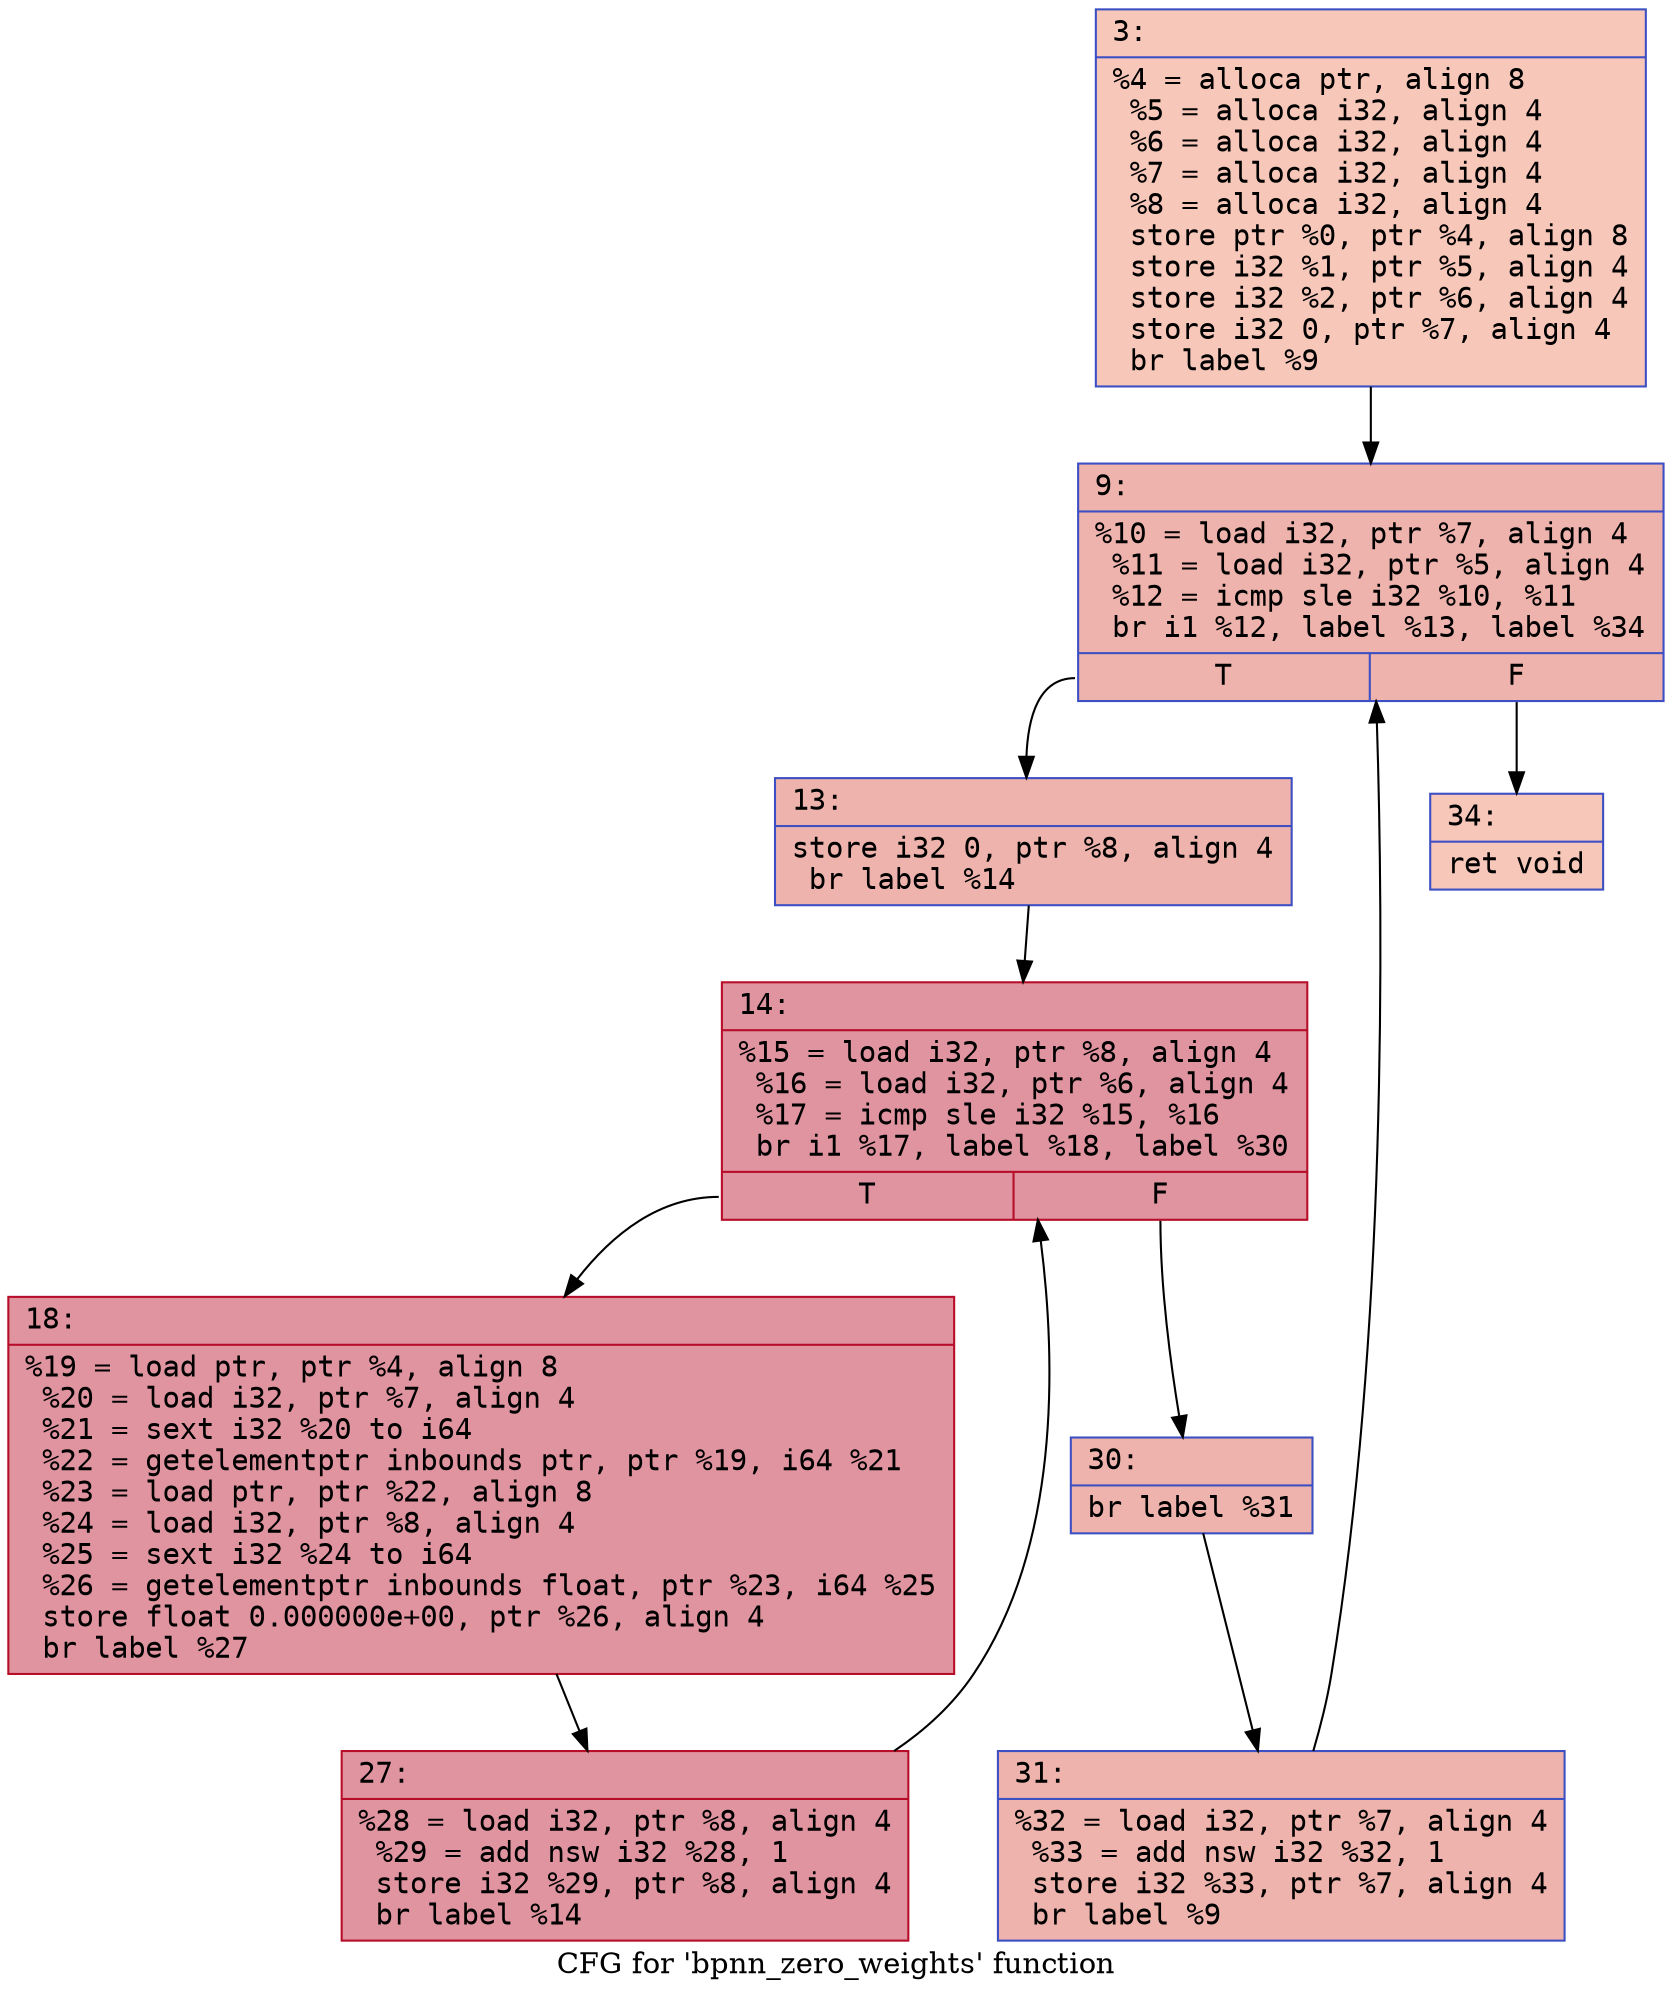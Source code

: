 digraph "CFG for 'bpnn_zero_weights' function" {
	label="CFG for 'bpnn_zero_weights' function";

	Node0x6000032dead0 [shape=record,color="#3d50c3ff", style=filled, fillcolor="#ec7f6370" fontname="Courier",label="{3:\l|  %4 = alloca ptr, align 8\l  %5 = alloca i32, align 4\l  %6 = alloca i32, align 4\l  %7 = alloca i32, align 4\l  %8 = alloca i32, align 4\l  store ptr %0, ptr %4, align 8\l  store i32 %1, ptr %5, align 4\l  store i32 %2, ptr %6, align 4\l  store i32 0, ptr %7, align 4\l  br label %9\l}"];
	Node0x6000032dead0 -> Node0x6000032deb20[tooltip="3 -> 9\nProbability 100.00%" ];
	Node0x6000032deb20 [shape=record,color="#3d50c3ff", style=filled, fillcolor="#d6524470" fontname="Courier",label="{9:\l|  %10 = load i32, ptr %7, align 4\l  %11 = load i32, ptr %5, align 4\l  %12 = icmp sle i32 %10, %11\l  br i1 %12, label %13, label %34\l|{<s0>T|<s1>F}}"];
	Node0x6000032deb20:s0 -> Node0x6000032deb70[tooltip="9 -> 13\nProbability 96.88%" ];
	Node0x6000032deb20:s1 -> Node0x6000032ded50[tooltip="9 -> 34\nProbability 3.12%" ];
	Node0x6000032deb70 [shape=record,color="#3d50c3ff", style=filled, fillcolor="#d6524470" fontname="Courier",label="{13:\l|  store i32 0, ptr %8, align 4\l  br label %14\l}"];
	Node0x6000032deb70 -> Node0x6000032debc0[tooltip="13 -> 14\nProbability 100.00%" ];
	Node0x6000032debc0 [shape=record,color="#b70d28ff", style=filled, fillcolor="#b70d2870" fontname="Courier",label="{14:\l|  %15 = load i32, ptr %8, align 4\l  %16 = load i32, ptr %6, align 4\l  %17 = icmp sle i32 %15, %16\l  br i1 %17, label %18, label %30\l|{<s0>T|<s1>F}}"];
	Node0x6000032debc0:s0 -> Node0x6000032dec10[tooltip="14 -> 18\nProbability 96.88%" ];
	Node0x6000032debc0:s1 -> Node0x6000032decb0[tooltip="14 -> 30\nProbability 3.12%" ];
	Node0x6000032dec10 [shape=record,color="#b70d28ff", style=filled, fillcolor="#b70d2870" fontname="Courier",label="{18:\l|  %19 = load ptr, ptr %4, align 8\l  %20 = load i32, ptr %7, align 4\l  %21 = sext i32 %20 to i64\l  %22 = getelementptr inbounds ptr, ptr %19, i64 %21\l  %23 = load ptr, ptr %22, align 8\l  %24 = load i32, ptr %8, align 4\l  %25 = sext i32 %24 to i64\l  %26 = getelementptr inbounds float, ptr %23, i64 %25\l  store float 0.000000e+00, ptr %26, align 4\l  br label %27\l}"];
	Node0x6000032dec10 -> Node0x6000032dec60[tooltip="18 -> 27\nProbability 100.00%" ];
	Node0x6000032dec60 [shape=record,color="#b70d28ff", style=filled, fillcolor="#b70d2870" fontname="Courier",label="{27:\l|  %28 = load i32, ptr %8, align 4\l  %29 = add nsw i32 %28, 1\l  store i32 %29, ptr %8, align 4\l  br label %14\l}"];
	Node0x6000032dec60 -> Node0x6000032debc0[tooltip="27 -> 14\nProbability 100.00%" ];
	Node0x6000032decb0 [shape=record,color="#3d50c3ff", style=filled, fillcolor="#d6524470" fontname="Courier",label="{30:\l|  br label %31\l}"];
	Node0x6000032decb0 -> Node0x6000032ded00[tooltip="30 -> 31\nProbability 100.00%" ];
	Node0x6000032ded00 [shape=record,color="#3d50c3ff", style=filled, fillcolor="#d6524470" fontname="Courier",label="{31:\l|  %32 = load i32, ptr %7, align 4\l  %33 = add nsw i32 %32, 1\l  store i32 %33, ptr %7, align 4\l  br label %9\l}"];
	Node0x6000032ded00 -> Node0x6000032deb20[tooltip="31 -> 9\nProbability 100.00%" ];
	Node0x6000032ded50 [shape=record,color="#3d50c3ff", style=filled, fillcolor="#ec7f6370" fontname="Courier",label="{34:\l|  ret void\l}"];
}
